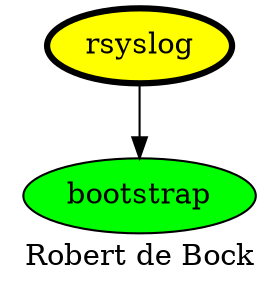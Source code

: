 digraph PhiloDilemma {
  label = "Robert de Bock" ;
  overlap=false
  {
    bootstrap [fillcolor=green style=filled]
    rsyslog [fillcolor=yellow style=filled penwidth=3]
  }
  rsyslog -> bootstrap
}
